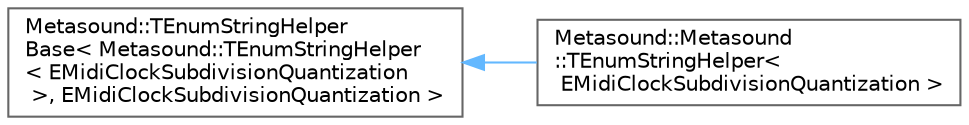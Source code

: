 digraph "Graphical Class Hierarchy"
{
 // INTERACTIVE_SVG=YES
 // LATEX_PDF_SIZE
  bgcolor="transparent";
  edge [fontname=Helvetica,fontsize=10,labelfontname=Helvetica,labelfontsize=10];
  node [fontname=Helvetica,fontsize=10,shape=box,height=0.2,width=0.4];
  rankdir="LR";
  Node0 [id="Node000000",label="Metasound::TEnumStringHelper\lBase\< Metasound::TEnumStringHelper\l\< EMidiClockSubdivisionQuantization\l \>, EMidiClockSubdivisionQuantization \>",height=0.2,width=0.4,color="grey40", fillcolor="white", style="filled",URL="$d1/d18/structMetasound_1_1TEnumStringHelperBase.html",tooltip=" "];
  Node0 -> Node1 [id="edge5908_Node000000_Node000001",dir="back",color="steelblue1",style="solid",tooltip=" "];
  Node1 [id="Node000001",label="Metasound::Metasound\l::TEnumStringHelper\<\l EMidiClockSubdivisionQuantization \>",height=0.2,width=0.4,color="grey40", fillcolor="white", style="filled",URL="$d2/d87/structMetasound_1_1Metasound_1_1TEnumStringHelper_3_01EMidiClockSubdivisionQuantization_01_4.html",tooltip=" "];
}
